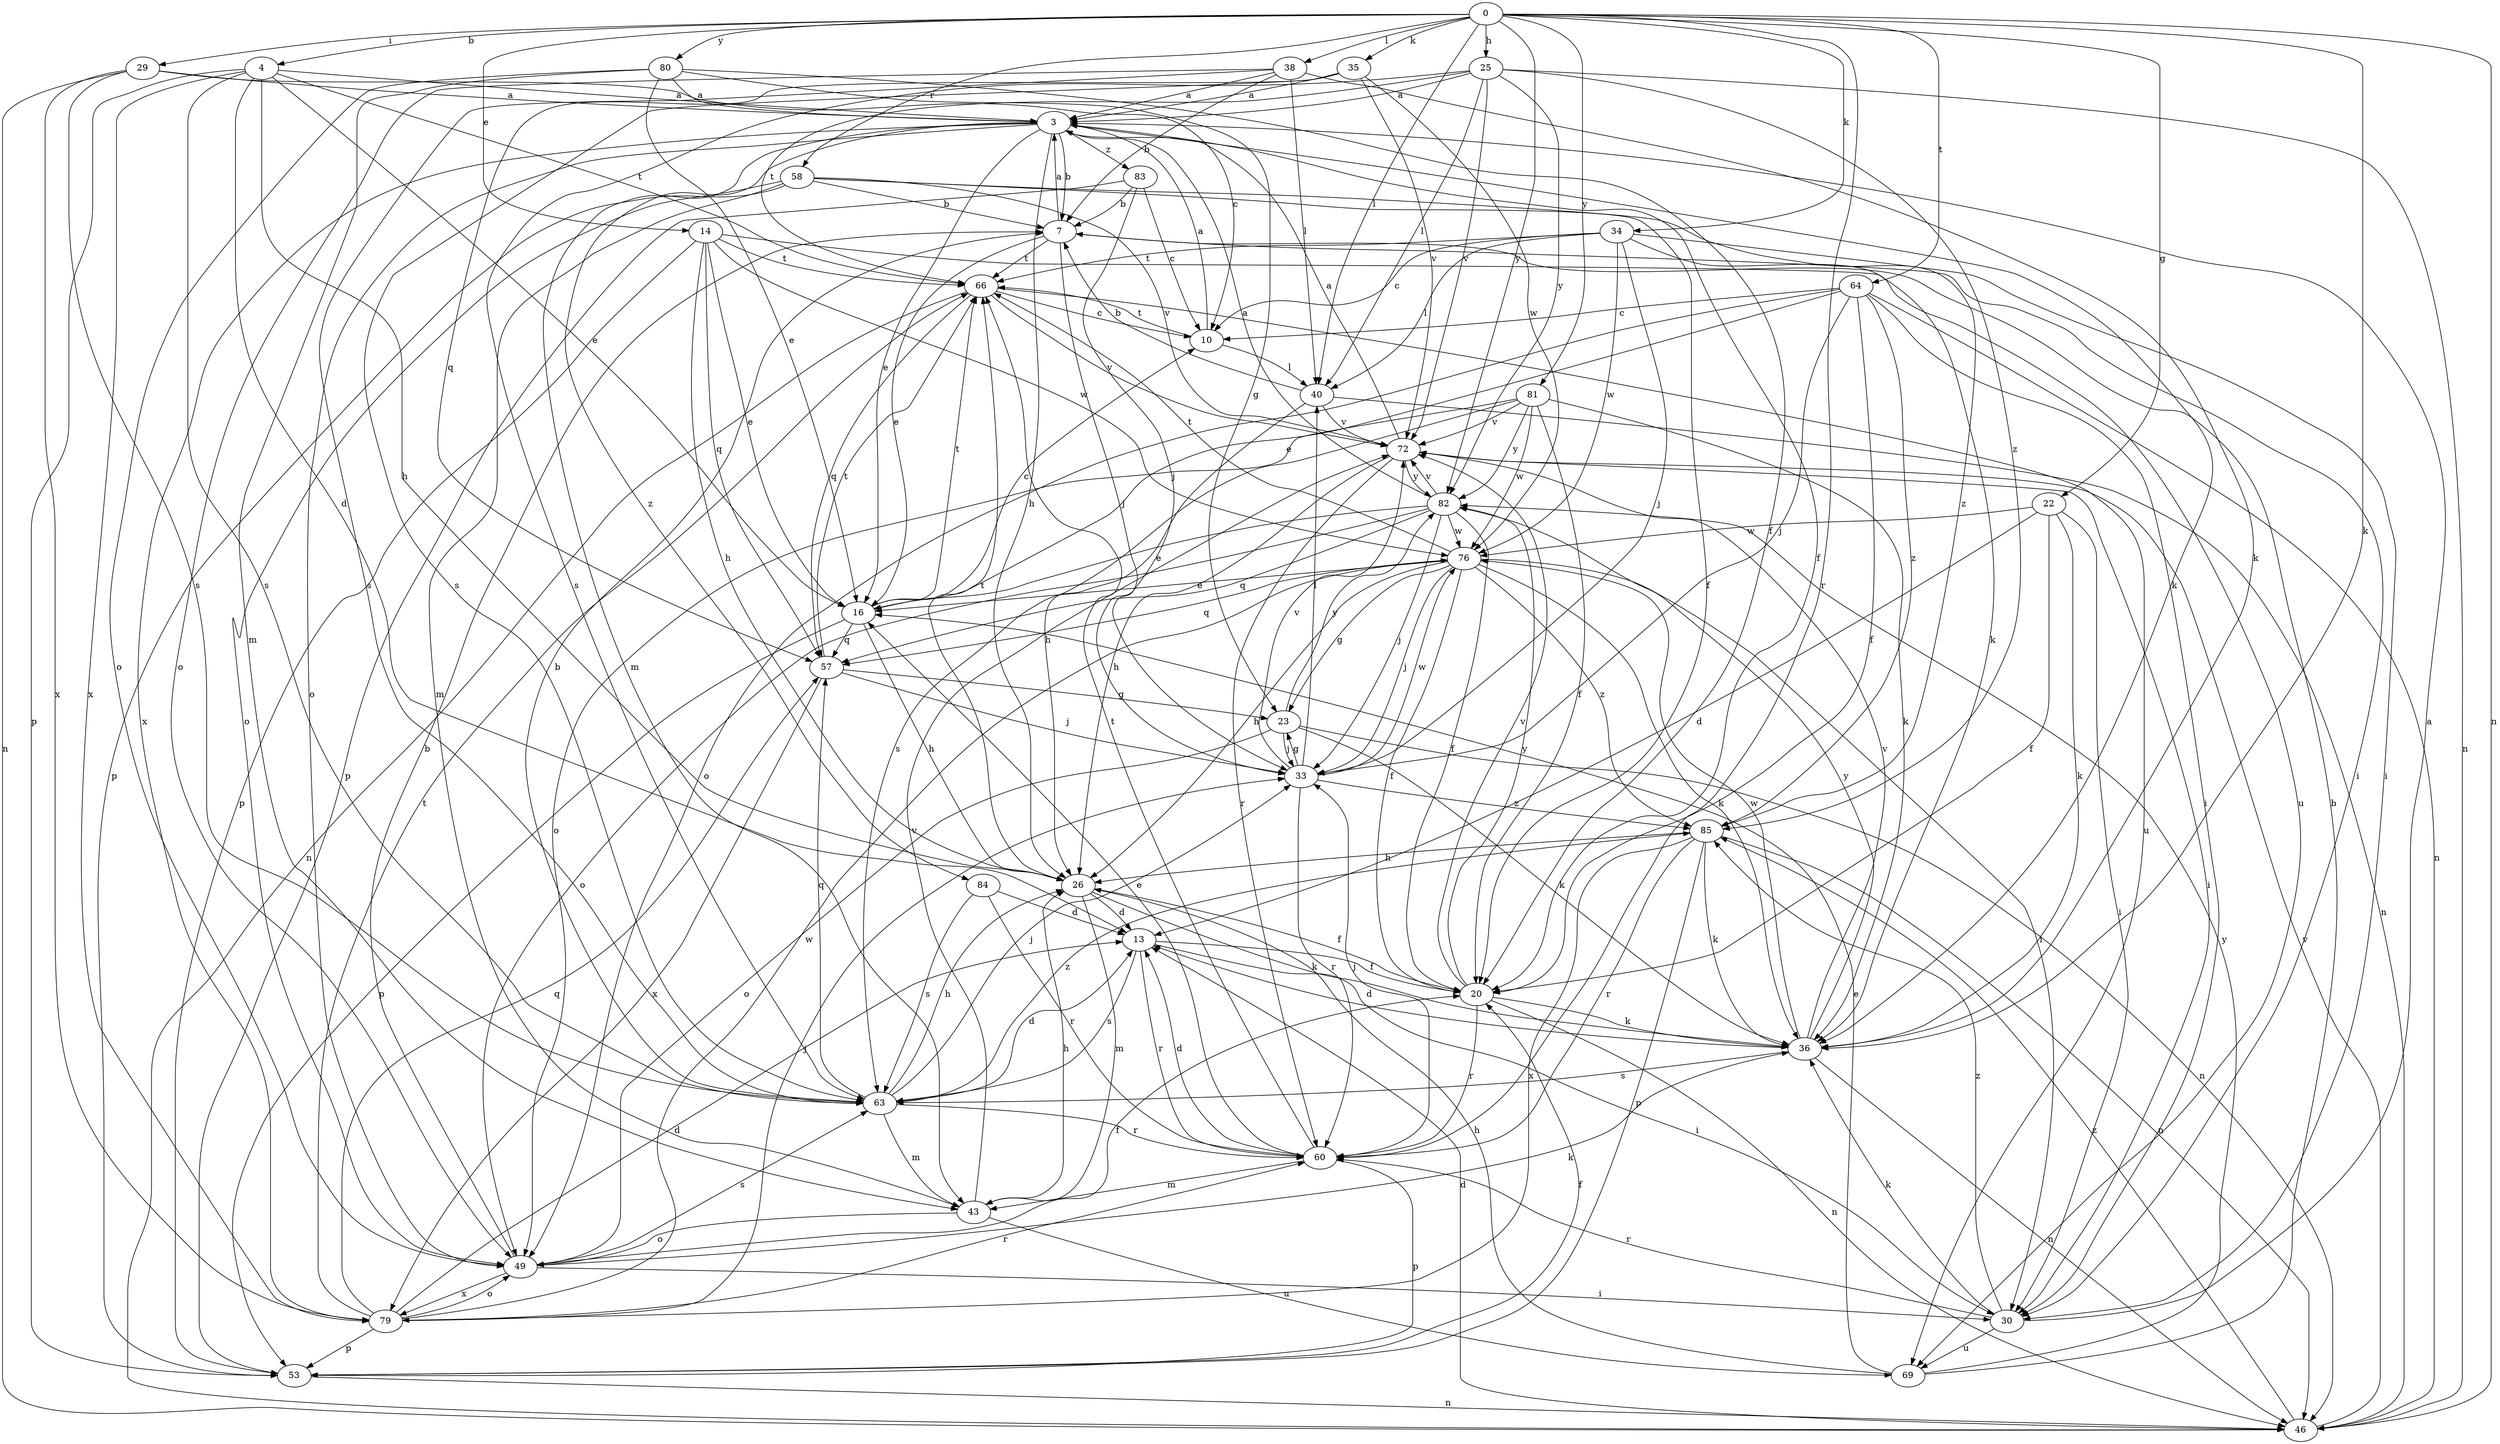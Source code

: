 strict digraph  {
0;
3;
4;
7;
10;
13;
14;
16;
20;
22;
23;
25;
26;
29;
30;
33;
34;
35;
36;
38;
40;
43;
46;
49;
53;
57;
58;
60;
63;
64;
66;
69;
72;
76;
79;
80;
81;
82;
83;
84;
85;
0 -> 4  [label=b];
0 -> 14  [label=e];
0 -> 22  [label=g];
0 -> 25  [label=h];
0 -> 29  [label=i];
0 -> 34  [label=k];
0 -> 35  [label=k];
0 -> 36  [label=k];
0 -> 38  [label=l];
0 -> 40  [label=l];
0 -> 46  [label=n];
0 -> 58  [label=r];
0 -> 60  [label=r];
0 -> 64  [label=t];
0 -> 80  [label=y];
0 -> 81  [label=y];
0 -> 82  [label=y];
3 -> 7  [label=b];
3 -> 16  [label=e];
3 -> 20  [label=f];
3 -> 26  [label=h];
3 -> 36  [label=k];
3 -> 43  [label=m];
3 -> 49  [label=o];
3 -> 79  [label=x];
3 -> 83  [label=z];
3 -> 84  [label=z];
4 -> 3  [label=a];
4 -> 13  [label=d];
4 -> 16  [label=e];
4 -> 26  [label=h];
4 -> 53  [label=p];
4 -> 63  [label=s];
4 -> 66  [label=t];
4 -> 79  [label=x];
7 -> 3  [label=a];
7 -> 16  [label=e];
7 -> 30  [label=i];
7 -> 33  [label=j];
7 -> 66  [label=t];
10 -> 3  [label=a];
10 -> 40  [label=l];
10 -> 66  [label=t];
13 -> 20  [label=f];
13 -> 30  [label=i];
13 -> 60  [label=r];
13 -> 63  [label=s];
14 -> 16  [label=e];
14 -> 26  [label=h];
14 -> 53  [label=p];
14 -> 57  [label=q];
14 -> 66  [label=t];
14 -> 69  [label=u];
14 -> 76  [label=w];
16 -> 10  [label=c];
16 -> 26  [label=h];
16 -> 53  [label=p];
16 -> 57  [label=q];
16 -> 66  [label=t];
20 -> 36  [label=k];
20 -> 46  [label=n];
20 -> 60  [label=r];
20 -> 72  [label=v];
20 -> 82  [label=y];
22 -> 13  [label=d];
22 -> 20  [label=f];
22 -> 30  [label=i];
22 -> 36  [label=k];
22 -> 76  [label=w];
23 -> 33  [label=j];
23 -> 36  [label=k];
23 -> 46  [label=n];
23 -> 49  [label=o];
23 -> 82  [label=y];
25 -> 3  [label=a];
25 -> 40  [label=l];
25 -> 46  [label=n];
25 -> 63  [label=s];
25 -> 66  [label=t];
25 -> 72  [label=v];
25 -> 82  [label=y];
25 -> 85  [label=z];
26 -> 13  [label=d];
26 -> 20  [label=f];
26 -> 36  [label=k];
26 -> 43  [label=m];
26 -> 66  [label=t];
29 -> 3  [label=a];
29 -> 10  [label=c];
29 -> 46  [label=n];
29 -> 63  [label=s];
29 -> 79  [label=x];
30 -> 3  [label=a];
30 -> 36  [label=k];
30 -> 60  [label=r];
30 -> 69  [label=u];
30 -> 85  [label=z];
33 -> 23  [label=g];
33 -> 40  [label=l];
33 -> 60  [label=r];
33 -> 72  [label=v];
33 -> 76  [label=w];
33 -> 85  [label=z];
34 -> 10  [label=c];
34 -> 30  [label=i];
34 -> 33  [label=j];
34 -> 36  [label=k];
34 -> 40  [label=l];
34 -> 66  [label=t];
34 -> 76  [label=w];
35 -> 3  [label=a];
35 -> 57  [label=q];
35 -> 63  [label=s];
35 -> 72  [label=v];
35 -> 76  [label=w];
36 -> 13  [label=d];
36 -> 46  [label=n];
36 -> 63  [label=s];
36 -> 72  [label=v];
36 -> 76  [label=w];
36 -> 82  [label=y];
38 -> 3  [label=a];
38 -> 7  [label=b];
38 -> 36  [label=k];
38 -> 40  [label=l];
38 -> 49  [label=o];
38 -> 63  [label=s];
40 -> 7  [label=b];
40 -> 26  [label=h];
40 -> 46  [label=n];
40 -> 72  [label=v];
43 -> 26  [label=h];
43 -> 49  [label=o];
43 -> 69  [label=u];
43 -> 72  [label=v];
46 -> 13  [label=d];
46 -> 72  [label=v];
46 -> 85  [label=z];
49 -> 7  [label=b];
49 -> 20  [label=f];
49 -> 30  [label=i];
49 -> 36  [label=k];
49 -> 63  [label=s];
49 -> 79  [label=x];
53 -> 20  [label=f];
53 -> 46  [label=n];
57 -> 23  [label=g];
57 -> 33  [label=j];
57 -> 66  [label=t];
57 -> 79  [label=x];
58 -> 7  [label=b];
58 -> 20  [label=f];
58 -> 43  [label=m];
58 -> 49  [label=o];
58 -> 53  [label=p];
58 -> 72  [label=v];
58 -> 85  [label=z];
60 -> 13  [label=d];
60 -> 16  [label=e];
60 -> 33  [label=j];
60 -> 43  [label=m];
60 -> 53  [label=p];
60 -> 66  [label=t];
63 -> 7  [label=b];
63 -> 13  [label=d];
63 -> 26  [label=h];
63 -> 33  [label=j];
63 -> 43  [label=m];
63 -> 57  [label=q];
63 -> 60  [label=r];
63 -> 85  [label=z];
64 -> 10  [label=c];
64 -> 16  [label=e];
64 -> 20  [label=f];
64 -> 30  [label=i];
64 -> 33  [label=j];
64 -> 46  [label=n];
64 -> 49  [label=o];
64 -> 85  [label=z];
66 -> 10  [label=c];
66 -> 46  [label=n];
66 -> 57  [label=q];
66 -> 69  [label=u];
66 -> 72  [label=v];
69 -> 7  [label=b];
69 -> 16  [label=e];
69 -> 26  [label=h];
69 -> 82  [label=y];
72 -> 3  [label=a];
72 -> 26  [label=h];
72 -> 30  [label=i];
72 -> 60  [label=r];
72 -> 82  [label=y];
76 -> 16  [label=e];
76 -> 20  [label=f];
76 -> 23  [label=g];
76 -> 26  [label=h];
76 -> 30  [label=i];
76 -> 33  [label=j];
76 -> 36  [label=k];
76 -> 57  [label=q];
76 -> 66  [label=t];
76 -> 85  [label=z];
79 -> 13  [label=d];
79 -> 33  [label=j];
79 -> 49  [label=o];
79 -> 53  [label=p];
79 -> 57  [label=q];
79 -> 60  [label=r];
79 -> 66  [label=t];
79 -> 76  [label=w];
80 -> 3  [label=a];
80 -> 16  [label=e];
80 -> 20  [label=f];
80 -> 23  [label=g];
80 -> 43  [label=m];
80 -> 49  [label=o];
81 -> 20  [label=f];
81 -> 36  [label=k];
81 -> 49  [label=o];
81 -> 63  [label=s];
81 -> 72  [label=v];
81 -> 76  [label=w];
81 -> 82  [label=y];
82 -> 3  [label=a];
82 -> 16  [label=e];
82 -> 20  [label=f];
82 -> 33  [label=j];
82 -> 49  [label=o];
82 -> 57  [label=q];
82 -> 72  [label=v];
82 -> 76  [label=w];
83 -> 7  [label=b];
83 -> 10  [label=c];
83 -> 33  [label=j];
83 -> 53  [label=p];
84 -> 13  [label=d];
84 -> 60  [label=r];
84 -> 63  [label=s];
85 -> 26  [label=h];
85 -> 36  [label=k];
85 -> 46  [label=n];
85 -> 53  [label=p];
85 -> 60  [label=r];
85 -> 79  [label=x];
}
